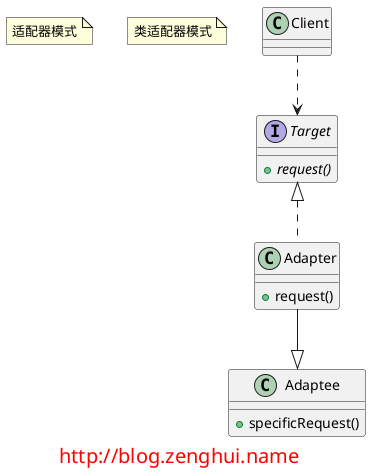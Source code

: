 @startuml

note "适配器模式" as name
note "类适配器模式" as mode

interface Target{
    + {abstract} request()
}

class Adapter{
    + request()
}

class Adaptee {
    + specificRequest()
}

Target <|.. Adapter
Adapter --|> Adaptee

Client ..> Target


footer
<font size="20" color="red">http://blog.zenghui.name</font>
endfooter

@enduml